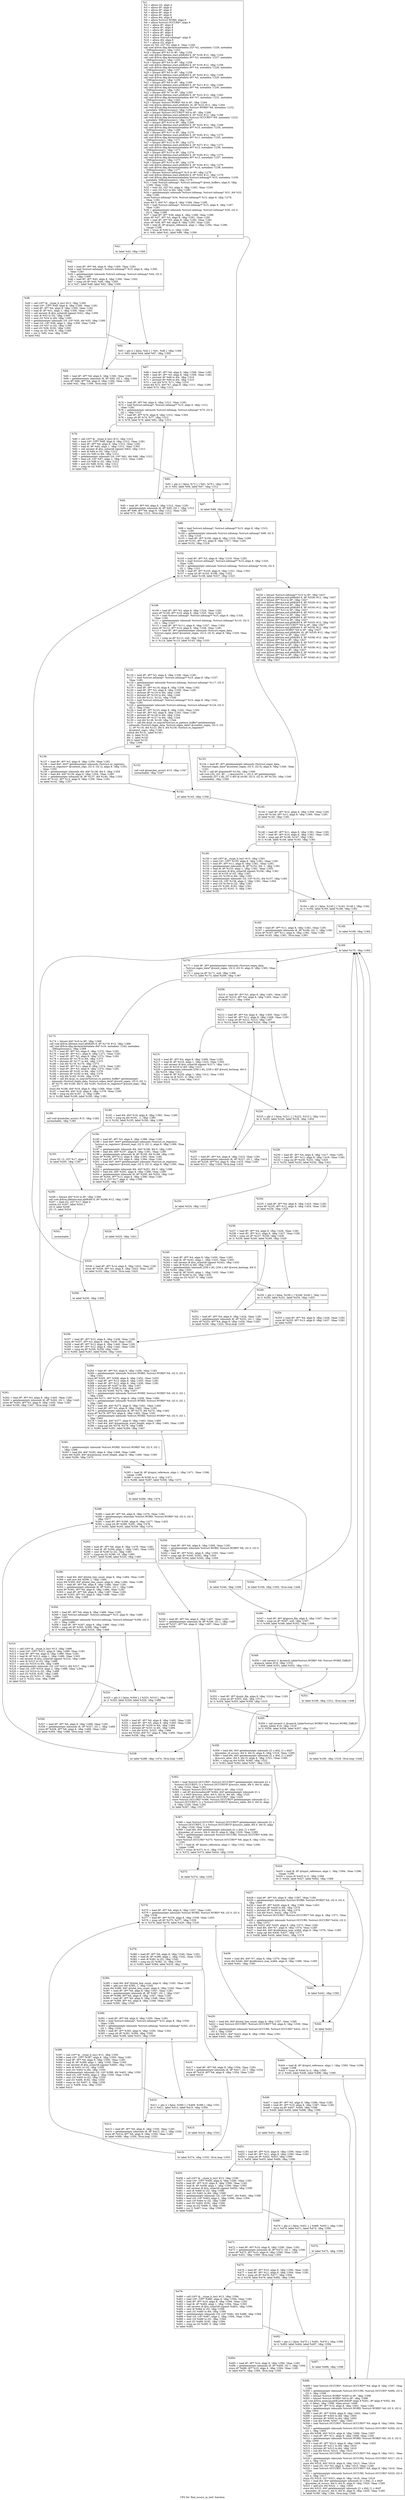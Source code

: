digraph "CFG for 'find_occurs_in_text' function" {
	label="CFG for 'find_occurs_in_text' function";

	Node0x19b4300 [shape=record,label="{%1:\l  %2 = alloca i32, align 4\l  %3 = alloca i8*, align 8\l  %4 = alloca i8*, align 8\l  %5 = alloca i8*, align 8\l  %6 = alloca i8*, align 8\l  %7 = alloca i64, align 8\l  %8 = alloca %struct.WORD, align 8\l  %9 = alloca %struct.OCCURS*, align 8\l  %10 = alloca i8*, align 8\l  %11 = alloca i8*, align 8\l  %12 = alloca i8*, align 8\l  %13 = alloca i8*, align 8\l  %14 = alloca i8*, align 8\l  %15 = alloca %struct.infomap*, align 8\l  %16 = alloca i64, align 8\l  %17 = alloca i32, align 4\l  store i32 %0, i32* %2, align 4, !tbaa !1249\l  call void @llvm.dbg.declare(metadata i32* %2, metadata !1226, metadata\l... !DIExpression()), !dbg !1253\l  %18 = bitcast i8** %3 to i8*, !dbg !1254\l  call void @llvm.lifetime.start.p0i8(i64 8, i8* %18) #12, !dbg !1254\l  call void @llvm.dbg.declare(metadata i8** %3, metadata !1227, metadata\l... !DIExpression()), !dbg !1255\l  %19 = bitcast i8** %4 to i8*, !dbg !1256\l  call void @llvm.lifetime.start.p0i8(i64 8, i8* %19) #12, !dbg !1256\l  call void @llvm.dbg.declare(metadata i8** %4, metadata !1228, metadata\l... !DIExpression()), !dbg !1257\l  %20 = bitcast i8** %5 to i8*, !dbg !1258\l  call void @llvm.lifetime.start.p0i8(i64 8, i8* %20) #12, !dbg !1258\l  call void @llvm.dbg.declare(metadata i8** %5, metadata !1229, metadata\l... !DIExpression()), !dbg !1259\l  %21 = bitcast i8** %6 to i8*, !dbg !1260\l  call void @llvm.lifetime.start.p0i8(i64 8, i8* %21) #12, !dbg !1260\l  call void @llvm.dbg.declare(metadata i8** %6, metadata !1230, metadata\l... !DIExpression()), !dbg !1261\l  %22 = bitcast i64* %7 to i8*, !dbg !1262\l  call void @llvm.lifetime.start.p0i8(i64 8, i8* %22) #12, !dbg !1262\l  call void @llvm.dbg.declare(metadata i64* %7, metadata !1231, metadata\l... !DIExpression()), !dbg !1263\l  %23 = bitcast %struct.WORD* %8 to i8*, !dbg !1264\l  call void @llvm.lifetime.start.p0i8(i64 16, i8* %23) #12, !dbg !1264\l  call void @llvm.dbg.declare(metadata %struct.WORD* %8, metadata !1232,\l... metadata !DIExpression()), !dbg !1265\l  %24 = bitcast %struct.OCCURS** %9 to i8*, !dbg !1266\l  call void @llvm.lifetime.start.p0i8(i64 8, i8* %24) #12, !dbg !1266\l  call void @llvm.dbg.declare(metadata %struct.OCCURS** %9, metadata !1233,\l... metadata !DIExpression()), !dbg !1267\l  %25 = bitcast i8** %10 to i8*, !dbg !1268\l  call void @llvm.lifetime.start.p0i8(i64 8, i8* %25) #12, !dbg !1268\l  call void @llvm.dbg.declare(metadata i8** %10, metadata !1234, metadata\l... !DIExpression()), !dbg !1269\l  %26 = bitcast i8** %11 to i8*, !dbg !1270\l  call void @llvm.lifetime.start.p0i8(i64 8, i8* %26) #12, !dbg !1270\l  call void @llvm.dbg.declare(metadata i8** %11, metadata !1235, metadata\l... !DIExpression()), !dbg !1271\l  %27 = bitcast i8** %12 to i8*, !dbg !1272\l  call void @llvm.lifetime.start.p0i8(i64 8, i8* %27) #12, !dbg !1272\l  call void @llvm.dbg.declare(metadata i8** %12, metadata !1236, metadata\l... !DIExpression()), !dbg !1273\l  %28 = bitcast i8** %13 to i8*, !dbg !1274\l  call void @llvm.lifetime.start.p0i8(i64 8, i8* %28) #12, !dbg !1274\l  call void @llvm.dbg.declare(metadata i8** %13, metadata !1237, metadata\l... !DIExpression()), !dbg !1275\l  %29 = bitcast i8** %14 to i8*, !dbg !1276\l  call void @llvm.lifetime.start.p0i8(i64 8, i8* %29) #12, !dbg !1276\l  call void @llvm.dbg.declare(metadata i8** %14, metadata !1238, metadata\l... !DIExpression()), !dbg !1277\l  %30 = bitcast %struct.infomap** %15 to i8*, !dbg !1278\l  call void @llvm.lifetime.start.p0i8(i64 8, i8* %30) #12, !dbg !1278\l  call void @llvm.dbg.declare(metadata %struct.infomap** %15, metadata !1239,\l... metadata !DIExpression()), !dbg !1279\l  %31 = load %struct.infomap*, %struct.infomap** @text_buffers, align 8, !dbg\l... !1280, !tbaa !1281\l  %32 = load i32, i32* %2, align 4, !dbg !1283, !tbaa !1249\l  %33 = sext i32 %32 to i64, !dbg !1280\l  %34 = getelementptr inbounds %struct.infomap, %struct.infomap* %31, i64 %33,\l... !dbg !1280\l  store %struct.infomap* %34, %struct.infomap** %15, align 8, !dbg !1279,\l... !tbaa !1281\l  store i64 0, i64* %7, align 8, !dbg !1284, !tbaa !1285\l  %35 = load %struct.infomap*, %struct.infomap** %15, align 8, !dbg !1287,\l... !tbaa !1281\l  %36 = getelementptr inbounds %struct.infomap, %struct.infomap* %35, i32 0,\l... i32 0, !dbg !1288\l  %37 = load i8*, i8** %36, align 8, !dbg !1288, !tbaa !1289\l  store i8* %37, i8** %5, align 8, !dbg !1291, !tbaa !1281\l  %38 = load i8*, i8** %5, align 8, !dbg !1292, !tbaa !1281\l  store i8* %38, i8** %6, align 8, !dbg !1293, !tbaa !1281\l  %39 = load i8, i8* @input_reference, align 1, !dbg !1294, !tbaa !1296,\l... !range !1298\l  %40 = trunc i8 %39 to i1, !dbg !1294\l  br i1 %40, label %41, label %98, !dbg !1299\l|{<s0>T|<s1>F}}"];
	Node0x19b4300:s0 -> Node0x19b4700;
	Node0x19b4300:s1 -> Node0x19b4a70;
	Node0x19b4700 [shape=record,label="{%41:\l\l  br label %42, !dbg !1300\l}"];
	Node0x19b4700 -> Node0x19b4750;
	Node0x19b4750 [shape=record,label="{%42:\l\l  %43 = load i8*, i8** %6, align 8, !dbg !1300, !tbaa !1281\l  %44 = load %struct.infomap*, %struct.infomap** %15, align 8, !dbg !1300,\l... !tbaa !1281\l  %45 = getelementptr inbounds %struct.infomap, %struct.infomap* %44, i32 0,\l... i32 1, !dbg !1300\l  %46 = load i8*, i8** %45, align 8, !dbg !1300, !tbaa !1302\l  %47 = icmp ult i8* %43, %46, !dbg !1300\l  br i1 %47, label %48, label %62, !dbg !1300\l|{<s0>T|<s1>F}}"];
	Node0x19b4750:s0 -> Node0x19b47a0;
	Node0x19b4750:s1 -> Node0x19b47f0;
	Node0x19b47a0 [shape=record,label="{%48:\l\l  %49 = call i16** @__ctype_b_loc() #13, !dbg !1300\l  %50 = load i16*, i16** %49, align 8, !dbg !1300, !tbaa !1281\l  %51 = load i8*, i8** %6, align 8, !dbg !1300, !tbaa !1281\l  %52 = load i8, i8* %51, align 1, !dbg !1300, !tbaa !1303\l  %53 = call zeroext i8 @to_uchar(i8 signext %52), !dbg !1300\l  %54 = zext i8 %53 to i32, !dbg !1300\l  %55 = sext i32 %54 to i64, !dbg !1300\l  %56 = getelementptr inbounds i16, i16* %50, i64 %55, !dbg !1300\l  %57 = load i16, i16* %56, align 2, !dbg !1300, !tbaa !1304\l  %58 = zext i16 %57 to i32, !dbg !1300\l  %59 = and i32 %58, 8192, !dbg !1300\l  %60 = icmp ne i32 %59, 0, !dbg !1300\l  %61 = xor i1 %60, true, !dbg !1300\l  br label %62\l}"];
	Node0x19b47a0 -> Node0x19b47f0;
	Node0x19b47f0 [shape=record,label="{%62:\l\l  %63 = phi i1 [ false, %42 ], [ %61, %48 ], !dbg !1306\l  br i1 %63, label %64, label %67, !dbg !1300\l|{<s0>T|<s1>F}}"];
	Node0x19b47f0:s0 -> Node0x19b4840;
	Node0x19b47f0:s1 -> Node0x19b4890;
	Node0x19b4840 [shape=record,label="{%64:\l\l  %65 = load i8*, i8** %6, align 8, !dbg !1300, !tbaa !1281\l  %66 = getelementptr inbounds i8, i8* %65, i32 1, !dbg !1300\l  store i8* %66, i8** %6, align 8, !dbg !1300, !tbaa !1281\l  br label %42, !dbg !1300, !llvm.loop !1307\l}"];
	Node0x19b4840 -> Node0x19b4750;
	Node0x19b4890 [shape=record,label="{%67:\l\l  %68 = load i8*, i8** %6, align 8, !dbg !1308, !tbaa !1281\l  %69 = load i8*, i8** %5, align 8, !dbg !1309, !tbaa !1281\l  %70 = ptrtoint i8* %68 to i64, !dbg !1310\l  %71 = ptrtoint i8* %69 to i64, !dbg !1310\l  %72 = sub i64 %70, %71, !dbg !1310\l  store i64 %72, i64* %7, align 8, !dbg !1311, !tbaa !1285\l  br label %73, !dbg !1312\l}"];
	Node0x19b4890 -> Node0x19b48e0;
	Node0x19b48e0 [shape=record,label="{%73:\l\l  %74 = load i8*, i8** %6, align 8, !dbg !1312, !tbaa !1281\l  %75 = load %struct.infomap*, %struct.infomap** %15, align 8, !dbg !1312,\l... !tbaa !1281\l  %76 = getelementptr inbounds %struct.infomap, %struct.infomap* %75, i32 0,\l... i32 1, !dbg !1312\l  %77 = load i8*, i8** %76, align 8, !dbg !1312, !tbaa !1302\l  %78 = icmp ult i8* %74, %77, !dbg !1312\l  br i1 %78, label %79, label %92, !dbg !1312\l|{<s0>T|<s1>F}}"];
	Node0x19b48e0:s0 -> Node0x19b4930;
	Node0x19b48e0:s1 -> Node0x19b4980;
	Node0x19b4930 [shape=record,label="{%79:\l\l  %80 = call i16** @__ctype_b_loc() #13, !dbg !1312\l  %81 = load i16*, i16** %80, align 8, !dbg !1312, !tbaa !1281\l  %82 = load i8*, i8** %6, align 8, !dbg !1312, !tbaa !1281\l  %83 = load i8, i8* %82, align 1, !dbg !1312, !tbaa !1303\l  %84 = call zeroext i8 @to_uchar(i8 signext %83), !dbg !1312\l  %85 = zext i8 %84 to i32, !dbg !1312\l  %86 = sext i32 %85 to i64, !dbg !1312\l  %87 = getelementptr inbounds i16, i16* %81, i64 %86, !dbg !1312\l  %88 = load i16, i16* %87, align 2, !dbg !1312, !tbaa !1304\l  %89 = zext i16 %88 to i32, !dbg !1312\l  %90 = and i32 %89, 8192, !dbg !1312\l  %91 = icmp ne i32 %90, 0, !dbg !1312\l  br label %92\l}"];
	Node0x19b4930 -> Node0x19b4980;
	Node0x19b4980 [shape=record,label="{%92:\l\l  %93 = phi i1 [ false, %73 ], [ %91, %79 ], !dbg !1306\l  br i1 %93, label %94, label %97, !dbg !1312\l|{<s0>T|<s1>F}}"];
	Node0x19b4980:s0 -> Node0x19b49d0;
	Node0x19b4980:s1 -> Node0x19b4a20;
	Node0x19b49d0 [shape=record,label="{%94:\l\l  %95 = load i8*, i8** %6, align 8, !dbg !1312, !tbaa !1281\l  %96 = getelementptr inbounds i8, i8* %95, i32 1, !dbg !1312\l  store i8* %96, i8** %6, align 8, !dbg !1312, !tbaa !1281\l  br label %73, !dbg !1312, !llvm.loop !1313\l}"];
	Node0x19b49d0 -> Node0x19b48e0;
	Node0x19b4a20 [shape=record,label="{%97:\l\l  br label %98, !dbg !1314\l}"];
	Node0x19b4a20 -> Node0x19b4a70;
	Node0x19b4a70 [shape=record,label="{%98:\l\l  %99 = load %struct.infomap*, %struct.infomap** %15, align 8, !dbg !1315,\l... !tbaa !1281\l  %100 = getelementptr inbounds %struct.infomap, %struct.infomap* %99, i32 0,\l... i32 0, !dbg !1316\l  %101 = load i8*, i8** %100, align 8, !dbg !1316, !tbaa !1289\l  store i8* %101, i8** %3, align 8, !dbg !1317, !tbaa !1281\l  br label %102, !dbg !1318\l}"];
	Node0x19b4a70 -> Node0x19b4ac0;
	Node0x19b4ac0 [shape=record,label="{%102:\l\l  %103 = load i8*, i8** %3, align 8, !dbg !1319, !tbaa !1281\l  %104 = load %struct.infomap*, %struct.infomap** %15, align 8, !dbg !1320,\l... !tbaa !1281\l  %105 = getelementptr inbounds %struct.infomap, %struct.infomap* %104, i32 0,\l... i32 1, !dbg !1321\l  %106 = load i8*, i8** %105, align 8, !dbg !1321, !tbaa !1302\l  %107 = icmp ult i8* %103, %106, !dbg !1322\l  br i1 %107, label %108, label %527, !dbg !1323\l|{<s0>T|<s1>F}}"];
	Node0x19b4ac0:s0 -> Node0x19b4b10;
	Node0x19b4ac0:s1 -> Node0x19b68c0;
	Node0x19b4b10 [shape=record,label="{%108:\l\l  %109 = load i8*, i8** %3, align 8, !dbg !1324, !tbaa !1281\l  store i8* %109, i8** %10, align 8, !dbg !1325, !tbaa !1281\l  %110 = load %struct.infomap*, %struct.infomap** %15, align 8, !dbg !1326,\l... !tbaa !1281\l  %111 = getelementptr inbounds %struct.infomap, %struct.infomap* %110, i32 0,\l... i32 1, !dbg !1327\l  %112 = load i8*, i8** %111, align 8, !dbg !1327, !tbaa !1302\l  store i8* %112, i8** %14, align 8, !dbg !1328, !tbaa !1281\l  %113 = load i8*, i8** getelementptr inbounds (%struct.regex_data,\l... %struct.regex_data* @context_regex, i32 0, i32 0), align 8, !dbg !1329, !tbaa\l... !1331\l  %114 = icmp ne i8* %113, null, !dbg !1334\l  br i1 %114, label %115, label %143, !dbg !1335\l|{<s0>T|<s1>F}}"];
	Node0x19b4b10:s0 -> Node0x19b4b60;
	Node0x19b4b10:s1 -> Node0x19b4cf0;
	Node0x19b4b60 [shape=record,label="{%115:\l\l  %116 = load i8*, i8** %3, align 8, !dbg !1336, !tbaa !1281\l  %117 = load %struct.infomap*, %struct.infomap** %15, align 8, !dbg !1337,\l... !tbaa !1281\l  %118 = getelementptr inbounds %struct.infomap, %struct.infomap* %117, i32 0,\l... i32 1, !dbg !1338\l  %119 = load i8*, i8** %118, align 8, !dbg !1338, !tbaa !1302\l  %120 = load i8*, i8** %3, align 8, !dbg !1339, !tbaa !1281\l  %121 = ptrtoint i8* %119 to i64, !dbg !1340\l  %122 = ptrtoint i8* %120 to i64, !dbg !1340\l  %123 = sub i64 %121, %122, !dbg !1340\l  %124 = load %struct.infomap*, %struct.infomap** %15, align 8, !dbg !1341,\l... !tbaa !1281\l  %125 = getelementptr inbounds %struct.infomap, %struct.infomap* %124, i32 0,\l... i32 1, !dbg !1342\l  %126 = load i8*, i8** %125, align 8, !dbg !1342, !tbaa !1302\l  %127 = load i8*, i8** %3, align 8, !dbg !1343, !tbaa !1281\l  %128 = ptrtoint i8* %126 to i64, !dbg !1344\l  %129 = ptrtoint i8* %127 to i64, !dbg !1344\l  %130 = sub i64 %128, %129, !dbg !1344\l  %131 = call i64 @rpl_re_search(%struct.re_pattern_buffer* getelementptr\l... inbounds (%struct.regex_data, %struct.regex_data* @context_regex, i32 0, i32\l... 1), i8* %116, i64 %123, i64 0, i64 %130, %struct.re_registers*\l... @context_regs), !dbg !1345\l  switch i64 %131, label %136 [\l    i64 -2, label %132\l    i64 -1, label %142\l    i64 0, label %133\l  ], !dbg !1346\l|{<s0>def|<s1>-2|<s2>-1|<s3>0}}"];
	Node0x19b4b60:s0 -> Node0x19b4c50;
	Node0x19b4b60:s1 -> Node0x19b4bb0;
	Node0x19b4b60:s2 -> Node0x19b4ca0;
	Node0x19b4b60:s3 -> Node0x19b4c00;
	Node0x19b4bb0 [shape=record,label="{%132:\l\l  call void @matcher_error() #15, !dbg !1347\l  unreachable, !dbg !1347\l}"];
	Node0x19b4c00 [shape=record,label="{%133:\l\l  %134 = load i8*, i8** getelementptr inbounds (%struct.regex_data,\l... %struct.regex_data* @context_regex, i32 0, i32 0), align 8, !dbg !1349, !tbaa\l... !1331\l  %135 = call i8* @quote(i8* %134), !dbg !1349\l  call void (i32, i32, i8*, ...) @error(i32 1, i32 0, i8* getelementptr\l... inbounds ([57 x i8], [57 x i8]* @.str.66, i32 0, i32 0), i8* %135), !dbg !1349\l  unreachable, !dbg !1349\l}"];
	Node0x19b4c50 [shape=record,label="{%136:\l\l  %137 = load i8*, i8** %3, align 8, !dbg !1350, !tbaa !1281\l  %138 = load i64*, i64** getelementptr inbounds (%struct.re_registers,\l... %struct.re_registers* @context_regs, i32 0, i32 2), align 8, !dbg !1351,\l... !tbaa !1352\l  %139 = getelementptr inbounds i64, i64* %138, i64 0, !dbg !1354\l  %140 = load i64, i64* %139, align 8, !dbg !1354, !tbaa !1285\l  %141 = getelementptr inbounds i8, i8* %137, i64 %140, !dbg !1355\l  store i8* %141, i8** %14, align 8, !dbg !1356, !tbaa !1281\l  br label %142, !dbg !1357\l}"];
	Node0x19b4c50 -> Node0x19b4ca0;
	Node0x19b4ca0 [shape=record,label="{%142:\l\l  br label %143, !dbg !1358\l}"];
	Node0x19b4ca0 -> Node0x19b4cf0;
	Node0x19b4cf0 [shape=record,label="{%143:\l\l  %144 = load i8*, i8** %14, align 8, !dbg !1359, !tbaa !1281\l  store i8* %144, i8** %11, align 8, !dbg !1360, !tbaa !1281\l  br label %145, !dbg !1361\l}"];
	Node0x19b4cf0 -> Node0x19b4d40;
	Node0x19b4d40 [shape=record,label="{%145:\l\l  %146 = load i8*, i8** %11, align 8, !dbg !1361, !tbaa !1281\l  %147 = load i8*, i8** %10, align 8, !dbg !1361, !tbaa !1281\l  %148 = icmp ugt i8* %146, %147, !dbg !1361\l  br i1 %148, label %149, label %163, !dbg !1361\l|{<s0>T|<s1>F}}"];
	Node0x19b4d40:s0 -> Node0x19b4d90;
	Node0x19b4d40:s1 -> Node0x19b4de0;
	Node0x19b4d90 [shape=record,label="{%149:\l\l  %150 = call i16** @__ctype_b_loc() #13, !dbg !1361\l  %151 = load i16*, i16** %150, align 8, !dbg !1361, !tbaa !1281\l  %152 = load i8*, i8** %11, align 8, !dbg !1361, !tbaa !1281\l  %153 = getelementptr inbounds i8, i8* %152, i64 -1, !dbg !1361\l  %154 = load i8, i8* %153, align 1, !dbg !1361, !tbaa !1303\l  %155 = call zeroext i8 @to_uchar(i8 signext %154), !dbg !1361\l  %156 = zext i8 %155 to i32, !dbg !1361\l  %157 = sext i32 %156 to i64, !dbg !1361\l  %158 = getelementptr inbounds i16, i16* %151, i64 %157, !dbg !1361\l  %159 = load i16, i16* %158, align 2, !dbg !1361, !tbaa !1304\l  %160 = zext i16 %159 to i32, !dbg !1361\l  %161 = and i32 %160, 8192, !dbg !1361\l  %162 = icmp ne i32 %161, 0, !dbg !1361\l  br label %163\l}"];
	Node0x19b4d90 -> Node0x19b4de0;
	Node0x19b4de0 [shape=record,label="{%163:\l\l  %164 = phi i1 [ false, %145 ], [ %162, %149 ], !dbg !1362\l  br i1 %164, label %165, label %168, !dbg !1361\l|{<s0>T|<s1>F}}"];
	Node0x19b4de0:s0 -> Node0x19b4e30;
	Node0x19b4de0:s1 -> Node0x19b4e80;
	Node0x19b4e30 [shape=record,label="{%165:\l\l  %166 = load i8*, i8** %11, align 8, !dbg !1361, !tbaa !1281\l  %167 = getelementptr inbounds i8, i8* %166, i32 -1, !dbg !1361\l  store i8* %167, i8** %11, align 8, !dbg !1361, !tbaa !1281\l  br label %145, !dbg !1361, !llvm.loop !1363\l}"];
	Node0x19b4e30 -> Node0x19b4d40;
	Node0x19b4e80 [shape=record,label="{%168:\l\l  br label %169, !dbg !1364\l}"];
	Node0x19b4e80 -> Node0x19b4ed0;
	Node0x19b4ed0 [shape=record,label="{%169:\l\l  br label %170, !dbg !1364\l}"];
	Node0x19b4ed0 -> Node0x19b4f20;
	Node0x19b4f20 [shape=record,label="{%170:\l\l  %171 = load i8*, i8** getelementptr inbounds (%struct.regex_data,\l... %struct.regex_data* @word_regex, i32 0, i32 0), align 8, !dbg !1365, !tbaa\l... !1331\l  %172 = icmp ne i8* %171, null, !dbg !1366\l  br i1 %172, label %173, label %209, !dbg !1367\l|{<s0>T|<s1>F}}"];
	Node0x19b4f20:s0 -> Node0x19b4f70;
	Node0x19b4f20:s1 -> Node0x19b51a0;
	Node0x19b4f70 [shape=record,label="{%173:\l\l  %174 = bitcast i64* %16 to i8*, !dbg !1368\l  call void @llvm.lifetime.start.p0i8(i64 8, i8* %174) #12, !dbg !1368\l  call void @llvm.dbg.declare(metadata i64* %16, metadata !1242, metadata\l... !DIExpression()), !dbg !1369\l  %175 = load i8*, i8** %3, align 8, !dbg !1370, !tbaa !1281\l  %176 = load i8*, i8** %11, align 8, !dbg !1371, !tbaa !1281\l  %177 = load i8*, i8** %3, align 8, !dbg !1372, !tbaa !1281\l  %178 = ptrtoint i8* %176 to i64, !dbg !1373\l  %179 = ptrtoint i8* %177 to i64, !dbg !1373\l  %180 = sub i64 %178, %179, !dbg !1373\l  %181 = load i8*, i8** %11, align 8, !dbg !1374, !tbaa !1281\l  %182 = load i8*, i8** %3, align 8, !dbg !1375, !tbaa !1281\l  %183 = ptrtoint i8* %181 to i64, !dbg !1376\l  %184 = ptrtoint i8* %182 to i64, !dbg !1376\l  %185 = sub i64 %183, %184, !dbg !1376\l  %186 = call i64 @rpl_re_search(%struct.re_pattern_buffer* getelementptr\l... inbounds (%struct.regex_data, %struct.regex_data* @word_regex, i32 0, i32 1),\l... i8* %175, i64 %180, i64 0, i64 %185, %struct.re_registers* @word_regs), !dbg\l... !1377\l  store i64 %186, i64* %16, align 8, !dbg !1369, !tbaa !1285\l  %187 = load i64, i64* %16, align 8, !dbg !1378, !tbaa !1285\l  %188 = icmp eq i64 %187, -2, !dbg !1380\l  br i1 %188, label %189, label %190, !dbg !1381\l|{<s0>T|<s1>F}}"];
	Node0x19b4f70:s0 -> Node0x19b4fc0;
	Node0x19b4f70:s1 -> Node0x19b5010;
	Node0x19b4fc0 [shape=record,label="{%189:\l\l  call void @matcher_error() #15, !dbg !1382\l  unreachable, !dbg !1382\l}"];
	Node0x19b5010 [shape=record,label="{%190:\l\l  %191 = load i64, i64* %16, align 8, !dbg !1383, !tbaa !1285\l  %192 = icmp eq i64 %191, -1, !dbg !1385\l  br i1 %192, label %193, label %194, !dbg !1386\l|{<s0>T|<s1>F}}"];
	Node0x19b5010:s0 -> Node0x19b5060;
	Node0x19b5010:s1 -> Node0x19b50b0;
	Node0x19b5060 [shape=record,label="{%193:\l\l  store i32 13, i32* %17, align 4\l  br label %205, !dbg !1387\l}"];
	Node0x19b5060 -> Node0x19b5100;
	Node0x19b50b0 [shape=record,label="{%194:\l\l  %195 = load i8*, i8** %3, align 8, !dbg !1388, !tbaa !1281\l  %196 = load i64*, i64** getelementptr inbounds (%struct.re_registers,\l... %struct.re_registers* @word_regs, i32 0, i32 1), align 8, !dbg !1389, !tbaa\l... !1390\l  %197 = getelementptr inbounds i64, i64* %196, i64 0, !dbg !1391\l  %198 = load i64, i64* %197, align 8, !dbg !1391, !tbaa !1285\l  %199 = getelementptr inbounds i8, i8* %195, i64 %198, !dbg !1392\l  store i8* %199, i8** %12, align 8, !dbg !1393, !tbaa !1281\l  %200 = load i8*, i8** %3, align 8, !dbg !1394, !tbaa !1281\l  %201 = load i64*, i64** getelementptr inbounds (%struct.re_registers,\l... %struct.re_registers* @word_regs, i32 0, i32 2), align 8, !dbg !1395, !tbaa\l... !1352\l  %202 = getelementptr inbounds i64, i64* %201, i64 0, !dbg !1396\l  %203 = load i64, i64* %202, align 8, !dbg !1396, !tbaa !1285\l  %204 = getelementptr inbounds i8, i8* %200, i64 %203, !dbg !1397\l  store i8* %204, i8** %13, align 8, !dbg !1398, !tbaa !1281\l  store i32 0, i32* %17, align 4, !dbg !1399\l  br label %205, !dbg !1399\l}"];
	Node0x19b50b0 -> Node0x19b5100;
	Node0x19b5100 [shape=record,label="{%205:\l\l  %206 = bitcast i64* %16 to i8*, !dbg !1399\l  call void @llvm.lifetime.end.p0i8(i64 8, i8* %206) #12, !dbg !1399\l  %207 = load i32, i32* %17, align 4\l  switch i32 %207, label %541 [\l    i32 0, label %208\l    i32 13, label %524\l  ]\l|{<s0>def|<s1>0|<s2>13}}"];
	Node0x19b5100:s0 -> Node0x19b6910;
	Node0x19b5100:s1 -> Node0x19b5150;
	Node0x19b5100:s2 -> Node0x19b6820;
	Node0x19b5150 [shape=record,label="{%208:\l\l  br label %256, !dbg !1400\l}"];
	Node0x19b5150 -> Node0x19b55b0;
	Node0x19b51a0 [shape=record,label="{%209:\l\l  %210 = load i8*, i8** %3, align 8, !dbg !1401, !tbaa !1281\l  store i8* %210, i8** %4, align 8, !dbg !1403, !tbaa !1281\l  br label %211, !dbg !1404\l}"];
	Node0x19b51a0 -> Node0x19b51f0;
	Node0x19b51f0 [shape=record,label="{%211:\l\l  %212 = load i8*, i8** %4, align 8, !dbg !1405, !tbaa !1281\l  %213 = load i8*, i8** %11, align 8, !dbg !1406, !tbaa !1281\l  %214 = icmp ult i8* %212, %213, !dbg !1407\l  br i1 %214, label %215, label %224, !dbg !1408\l|{<s0>T|<s1>F}}"];
	Node0x19b51f0:s0 -> Node0x19b5240;
	Node0x19b51f0:s1 -> Node0x19b5290;
	Node0x19b5240 [shape=record,label="{%215:\l\l  %216 = load i8*, i8** %4, align 8, !dbg !1409, !tbaa !1281\l  %217 = load i8, i8* %216, align 1, !dbg !1410, !tbaa !1303\l  %218 = call zeroext i8 @to_uchar(i8 signext %217), !dbg !1411\l  %219 = zext i8 %218 to i64, !dbg !1412\l  %220 = getelementptr inbounds [256 x i8], [256 x i8]* @word_fastmap, i64 0,\l... i64 %219, !dbg !1412\l  %221 = load i8, i8* %220, align 1, !dbg !1412, !tbaa !1303\l  %222 = icmp ne i8 %221, 0, !dbg !1413\l  %223 = xor i1 %222, true, !dbg !1413\l  br label %224\l}"];
	Node0x19b5240 -> Node0x19b5290;
	Node0x19b5290 [shape=record,label="{%224:\l\l  %225 = phi i1 [ false, %211 ], [ %223, %215 ], !dbg !1414\l  br i1 %225, label %226, label %229, !dbg !1404\l|{<s0>T|<s1>F}}"];
	Node0x19b5290:s0 -> Node0x19b52e0;
	Node0x19b5290:s1 -> Node0x19b5330;
	Node0x19b52e0 [shape=record,label="{%226:\l\l  %227 = load i8*, i8** %4, align 8, !dbg !1415, !tbaa !1281\l  %228 = getelementptr inbounds i8, i8* %227, i32 1, !dbg !1415\l  store i8* %228, i8** %4, align 8, !dbg !1415, !tbaa !1281\l  br label %211, !dbg !1404, !llvm.loop !1416\l}"];
	Node0x19b52e0 -> Node0x19b51f0;
	Node0x19b5330 [shape=record,label="{%229:\l\l  %230 = load i8*, i8** %4, align 8, !dbg !1417, !tbaa !1281\l  %231 = load i8*, i8** %11, align 8, !dbg !1419, !tbaa !1281\l  %232 = icmp eq i8* %230, %231, !dbg !1420\l  br i1 %232, label %233, label %234, !dbg !1421\l|{<s0>T|<s1>F}}"];
	Node0x19b5330:s0 -> Node0x19b5380;
	Node0x19b5330:s1 -> Node0x19b53d0;
	Node0x19b5380 [shape=record,label="{%233:\l\l  br label %524, !dbg !1422\l}"];
	Node0x19b5380 -> Node0x19b6820;
	Node0x19b53d0 [shape=record,label="{%234:\l\l  %235 = load i8*, i8** %4, align 8, !dbg !1423, !tbaa !1281\l  store i8* %235, i8** %12, align 8, !dbg !1424, !tbaa !1281\l  br label %236, !dbg !1425\l}"];
	Node0x19b53d0 -> Node0x19b5420;
	Node0x19b5420 [shape=record,label="{%236:\l\l  %237 = load i8*, i8** %4, align 8, !dbg !1426, !tbaa !1281\l  %238 = load i8*, i8** %11, align 8, !dbg !1427, !tbaa !1281\l  %239 = icmp ult i8* %237, %238, !dbg !1428\l  br i1 %239, label %240, label %249, !dbg !1429\l|{<s0>T|<s1>F}}"];
	Node0x19b5420:s0 -> Node0x19b5470;
	Node0x19b5420:s1 -> Node0x19b54c0;
	Node0x19b5470 [shape=record,label="{%240:\l\l  %241 = load i8*, i8** %4, align 8, !dbg !1430, !tbaa !1281\l  %242 = load i8, i8* %241, align 1, !dbg !1431, !tbaa !1303\l  %243 = call zeroext i8 @to_uchar(i8 signext %242), !dbg !1432\l  %244 = zext i8 %243 to i64, !dbg !1433\l  %245 = getelementptr inbounds [256 x i8], [256 x i8]* @word_fastmap, i64 0,\l... i64 %244, !dbg !1433\l  %246 = load i8, i8* %245, align 1, !dbg !1433, !tbaa !1303\l  %247 = sext i8 %246 to i32, !dbg !1433\l  %248 = icmp ne i32 %247, 0, !dbg !1429\l  br label %249\l}"];
	Node0x19b5470 -> Node0x19b54c0;
	Node0x19b54c0 [shape=record,label="{%249:\l\l  %250 = phi i1 [ false, %236 ], [ %248, %240 ], !dbg !1414\l  br i1 %250, label %251, label %254, !dbg !1425\l|{<s0>T|<s1>F}}"];
	Node0x19b54c0:s0 -> Node0x19b5510;
	Node0x19b54c0:s1 -> Node0x19b5560;
	Node0x19b5510 [shape=record,label="{%251:\l\l  %252 = load i8*, i8** %4, align 8, !dbg !1434, !tbaa !1281\l  %253 = getelementptr inbounds i8, i8* %252, i32 1, !dbg !1434\l  store i8* %253, i8** %4, align 8, !dbg !1434, !tbaa !1281\l  br label %236, !dbg !1425, !llvm.loop !1435\l}"];
	Node0x19b5510 -> Node0x19b5420;
	Node0x19b5560 [shape=record,label="{%254:\l\l  %255 = load i8*, i8** %4, align 8, !dbg !1436, !tbaa !1281\l  store i8* %255, i8** %13, align 8, !dbg !1437, !tbaa !1281\l  br label %256\l}"];
	Node0x19b5560 -> Node0x19b55b0;
	Node0x19b55b0 [shape=record,label="{%256:\l\l  %257 = load i8*, i8** %12, align 8, !dbg !1438, !tbaa !1281\l  store i8* %257, i8** %3, align 8, !dbg !1439, !tbaa !1281\l  %258 = load i8*, i8** %13, align 8, !dbg !1440, !tbaa !1281\l  %259 = load i8*, i8** %12, align 8, !dbg !1442, !tbaa !1281\l  %260 = icmp eq i8* %258, %259, !dbg !1443\l  br i1 %260, label %261, label %264, !dbg !1444\l|{<s0>T|<s1>F}}"];
	Node0x19b55b0:s0 -> Node0x19b5600;
	Node0x19b55b0:s1 -> Node0x19b5650;
	Node0x19b5600 [shape=record,label="{%261:\l\l  %262 = load i8*, i8** %3, align 8, !dbg !1445, !tbaa !1281\l  %263 = getelementptr inbounds i8, i8* %262, i32 1, !dbg !1445\l  store i8* %263, i8** %3, align 8, !dbg !1445, !tbaa !1281\l  br label %169, !dbg !1447, !llvm.loop !1448\l}"];
	Node0x19b5600 -> Node0x19b4ed0;
	Node0x19b5650 [shape=record,label="{%264:\l\l  %265 = load i8*, i8** %3, align 8, !dbg !1450, !tbaa !1281\l  %266 = getelementptr inbounds %struct.WORD, %struct.WORD* %8, i32 0, i32 0,\l... !dbg !1451\l  store i8* %265, i8** %266, align 8, !dbg !1452, !tbaa !1453\l  %267 = load i8*, i8** %13, align 8, !dbg !1455, !tbaa !1281\l  %268 = load i8*, i8** %12, align 8, !dbg !1456, !tbaa !1281\l  %269 = ptrtoint i8* %267 to i64, !dbg !1457\l  %270 = ptrtoint i8* %268 to i64, !dbg !1457\l  %271 = sub i64 %269, %270, !dbg !1457\l  %272 = getelementptr inbounds %struct.WORD, %struct.WORD* %8, i32 0, i32 1,\l... !dbg !1458\l  store i64 %271, i64* %272, align 8, !dbg !1459, !tbaa !1460\l  %273 = getelementptr inbounds %struct.WORD, %struct.WORD* %8, i32 0, i32 1,\l... !dbg !1461\l  %274 = load i64, i64* %273, align 8, !dbg !1461, !tbaa !1460\l  %275 = load i8*, i8** %3, align 8, !dbg !1462, !tbaa !1281\l  %276 = getelementptr inbounds i8, i8* %275, i64 %274, !dbg !1462\l  store i8* %276, i8** %3, align 8, !dbg !1462, !tbaa !1281\l  %277 = getelementptr inbounds %struct.WORD, %struct.WORD* %8, i32 0, i32 1,\l... !dbg !1463\l  %278 = load i64, i64* %277, align 8, !dbg !1463, !tbaa !1460\l  %279 = load i64, i64* @maximum_word_length, align 8, !dbg !1465, !tbaa !1285\l  %280 = icmp sgt i64 %278, %279, !dbg !1466\l  br i1 %280, label %281, label %284, !dbg !1467\l|{<s0>T|<s1>F}}"];
	Node0x19b5650:s0 -> Node0x19b56a0;
	Node0x19b5650:s1 -> Node0x19b56f0;
	Node0x19b56a0 [shape=record,label="{%281:\l\l  %282 = getelementptr inbounds %struct.WORD, %struct.WORD* %8, i32 0, i32 1,\l... !dbg !1468\l  %283 = load i64, i64* %282, align 8, !dbg !1468, !tbaa !1460\l  store i64 %283, i64* @maximum_word_length, align 8, !dbg !1469, !tbaa !1285\l  br label %284, !dbg !1470\l}"];
	Node0x19b56a0 -> Node0x19b56f0;
	Node0x19b56f0 [shape=record,label="{%284:\l\l  %285 = load i8, i8* @input_reference, align 1, !dbg !1471, !tbaa !1296,\l... !range !1298\l  %286 = trunc i8 %285 to i1, !dbg !1471\l  br i1 %286, label %287, label %346, !dbg !1473\l|{<s0>T|<s1>F}}"];
	Node0x19b56f0:s0 -> Node0x19b5740;
	Node0x19b56f0:s1 -> Node0x19b5ba0;
	Node0x19b5740 [shape=record,label="{%287:\l\l  br label %288, !dbg !1474\l}"];
	Node0x19b5740 -> Node0x19b5790;
	Node0x19b5790 [shape=record,label="{%288:\l\l  %289 = load i8*, i8** %6, align 8, !dbg !1476, !tbaa !1281\l  %290 = getelementptr inbounds %struct.WORD, %struct.WORD* %8, i32 0, i32 0,\l... !dbg !1477\l  %291 = load i8*, i8** %290, align 8, !dbg !1477, !tbaa !1453\l  %292 = icmp ult i8* %289, %291, !dbg !1478\l  br i1 %292, label %293, label %339, !dbg !1474\l|{<s0>T|<s1>F}}"];
	Node0x19b5790:s0 -> Node0x19b57e0;
	Node0x19b5790:s1 -> Node0x19b5ab0;
	Node0x19b57e0 [shape=record,label="{%293:\l\l  %294 = load i8*, i8** %6, align 8, !dbg !1479, !tbaa !1281\l  %295 = load i8, i8* %294, align 1, !dbg !1481, !tbaa !1303\l  %296 = sext i8 %295 to i32, !dbg !1481\l  %297 = icmp eq i32 %296, 10, !dbg !1482\l  br i1 %297, label %298, label %335, !dbg !1483\l|{<s0>T|<s1>F}}"];
	Node0x19b57e0:s0 -> Node0x19b5830;
	Node0x19b57e0:s1 -> Node0x19b5a10;
	Node0x19b5830 [shape=record,label="{%298:\l\l  %299 = load i64, i64* @total_line_count, align 8, !dbg !1484, !tbaa !1285\l  %300 = add nsw i64 %299, 1, !dbg !1484\l  store i64 %300, i64* @total_line_count, align 8, !dbg !1484, !tbaa !1285\l  %301 = load i8*, i8** %6, align 8, !dbg !1486, !tbaa !1281\l  %302 = getelementptr inbounds i8, i8* %301, i32 1, !dbg !1486\l  store i8* %302, i8** %6, align 8, !dbg !1486, !tbaa !1281\l  %303 = load i8*, i8** %6, align 8, !dbg !1487, !tbaa !1281\l  store i8* %303, i8** %5, align 8, !dbg !1488, !tbaa !1281\l  br label %304, !dbg !1489\l}"];
	Node0x19b5830 -> Node0x19b5880;
	Node0x19b5880 [shape=record,label="{%304:\l\l  %305 = load i8*, i8** %6, align 8, !dbg !1489, !tbaa !1281\l  %306 = load %struct.infomap*, %struct.infomap** %15, align 8, !dbg !1489,\l... !tbaa !1281\l  %307 = getelementptr inbounds %struct.infomap, %struct.infomap* %306, i32 0,\l... i32 1, !dbg !1489\l  %308 = load i8*, i8** %307, align 8, !dbg !1489, !tbaa !1302\l  %309 = icmp ult i8* %305, %308, !dbg !1489\l  br i1 %309, label %310, label %324, !dbg !1489\l|{<s0>T|<s1>F}}"];
	Node0x19b5880:s0 -> Node0x19b58d0;
	Node0x19b5880:s1 -> Node0x19b5920;
	Node0x19b58d0 [shape=record,label="{%310:\l\l  %311 = call i16** @__ctype_b_loc() #13, !dbg !1489\l  %312 = load i16*, i16** %311, align 8, !dbg !1489, !tbaa !1281\l  %313 = load i8*, i8** %6, align 8, !dbg !1489, !tbaa !1281\l  %314 = load i8, i8* %313, align 1, !dbg !1489, !tbaa !1303\l  %315 = call zeroext i8 @to_uchar(i8 signext %314), !dbg !1489\l  %316 = zext i8 %315 to i32, !dbg !1489\l  %317 = sext i32 %316 to i64, !dbg !1489\l  %318 = getelementptr inbounds i16, i16* %312, i64 %317, !dbg !1489\l  %319 = load i16, i16* %318, align 2, !dbg !1489, !tbaa !1304\l  %320 = zext i16 %319 to i32, !dbg !1489\l  %321 = and i32 %320, 8192, !dbg !1489\l  %322 = icmp ne i32 %321, 0, !dbg !1489\l  %323 = xor i1 %322, true, !dbg !1489\l  br label %324\l}"];
	Node0x19b58d0 -> Node0x19b5920;
	Node0x19b5920 [shape=record,label="{%324:\l\l  %325 = phi i1 [ false, %304 ], [ %323, %310 ], !dbg !1490\l  br i1 %325, label %326, label %329, !dbg !1489\l|{<s0>T|<s1>F}}"];
	Node0x19b5920:s0 -> Node0x19b5970;
	Node0x19b5920:s1 -> Node0x19b59c0;
	Node0x19b5970 [shape=record,label="{%326:\l\l  %327 = load i8*, i8** %6, align 8, !dbg !1489, !tbaa !1281\l  %328 = getelementptr inbounds i8, i8* %327, i32 1, !dbg !1489\l  store i8* %328, i8** %6, align 8, !dbg !1489, !tbaa !1281\l  br label %304, !dbg !1489, !llvm.loop !1491\l}"];
	Node0x19b5970 -> Node0x19b5880;
	Node0x19b59c0 [shape=record,label="{%329:\l\l  %330 = load i8*, i8** %6, align 8, !dbg !1492, !tbaa !1281\l  %331 = load i8*, i8** %5, align 8, !dbg !1493, !tbaa !1281\l  %332 = ptrtoint i8* %330 to i64, !dbg !1494\l  %333 = ptrtoint i8* %331 to i64, !dbg !1494\l  %334 = sub i64 %332, %333, !dbg !1494\l  store i64 %334, i64* %7, align 8, !dbg !1495, !tbaa !1285\l  br label %338, !dbg !1496\l}"];
	Node0x19b59c0 -> Node0x19b5a60;
	Node0x19b5a10 [shape=record,label="{%335:\l\l  %336 = load i8*, i8** %6, align 8, !dbg !1497, !tbaa !1281\l  %337 = getelementptr inbounds i8, i8* %336, i32 1, !dbg !1497\l  store i8* %337, i8** %6, align 8, !dbg !1497, !tbaa !1281\l  br label %338\l}"];
	Node0x19b5a10 -> Node0x19b5a60;
	Node0x19b5a60 [shape=record,label="{%338:\l\l  br label %288, !dbg !1474, !llvm.loop !1498\l}"];
	Node0x19b5a60 -> Node0x19b5790;
	Node0x19b5ab0 [shape=record,label="{%339:\l\l  %340 = load i8*, i8** %6, align 8, !dbg !1500, !tbaa !1281\l  %341 = getelementptr inbounds %struct.WORD, %struct.WORD* %8, i32 0, i32 0,\l... !dbg !1502\l  %342 = load i8*, i8** %341, align 8, !dbg !1502, !tbaa !1453\l  %343 = icmp ugt i8* %340, %342, !dbg !1503\l  br i1 %343, label %344, label %345, !dbg !1504\l|{<s0>T|<s1>F}}"];
	Node0x19b5ab0:s0 -> Node0x19b5b00;
	Node0x19b5ab0:s1 -> Node0x19b5b50;
	Node0x19b5b00 [shape=record,label="{%344:\l\l  br label %169, !dbg !1505, !llvm.loop !1448\l}"];
	Node0x19b5b00 -> Node0x19b4ed0;
	Node0x19b5b50 [shape=record,label="{%345:\l\l  br label %346, !dbg !1506\l}"];
	Node0x19b5b50 -> Node0x19b5ba0;
	Node0x19b5ba0 [shape=record,label="{%346:\l\l  %347 = load i8*, i8** @ignore_file, align 8, !dbg !1507, !tbaa !1281\l  %348 = icmp ne i8* %347, null, !dbg !1507\l  br i1 %348, label %349, label %352, !dbg !1509\l|{<s0>T|<s1>F}}"];
	Node0x19b5ba0:s0 -> Node0x19b5bf0;
	Node0x19b5ba0:s1 -> Node0x19b5c90;
	Node0x19b5bf0 [shape=record,label="{%349:\l\l  %350 = call zeroext i1 @search_table(%struct.WORD* %8, %struct.WORD_TABLE*\l... @ignore_table) #16, !dbg !1510\l  br i1 %350, label %351, label %352, !dbg !1511\l|{<s0>T|<s1>F}}"];
	Node0x19b5bf0:s0 -> Node0x19b5c40;
	Node0x19b5bf0:s1 -> Node0x19b5c90;
	Node0x19b5c40 [shape=record,label="{%351:\l\l  br label %169, !dbg !1512, !llvm.loop !1448\l}"];
	Node0x19b5c40 -> Node0x19b4ed0;
	Node0x19b5c90 [shape=record,label="{%352:\l\l  %353 = load i8*, i8** @only_file, align 8, !dbg !1513, !tbaa !1281\l  %354 = icmp ne i8* %353, null, !dbg !1513\l  br i1 %354, label %355, label %358, !dbg !1515\l|{<s0>T|<s1>F}}"];
	Node0x19b5c90:s0 -> Node0x19b5ce0;
	Node0x19b5c90:s1 -> Node0x19b5d80;
	Node0x19b5ce0 [shape=record,label="{%355:\l\l  %356 = call zeroext i1 @search_table(%struct.WORD* %8, %struct.WORD_TABLE*\l... @only_table) #16, !dbg !1516\l  br i1 %356, label %358, label %357, !dbg !1517\l|{<s0>T|<s1>F}}"];
	Node0x19b5ce0:s0 -> Node0x19b5d80;
	Node0x19b5ce0:s1 -> Node0x19b5d30;
	Node0x19b5d30 [shape=record,label="{%357:\l\l  br label %169, !dbg !1518, !llvm.loop !1448\l}"];
	Node0x19b5d30 -> Node0x19b4ed0;
	Node0x19b5d80 [shape=record,label="{%358:\l\l  %359 = load i64, i64* getelementptr inbounds ([1 x i64], [1 x i64]*\l... @number_of_occurs, i64 0, i64 0), align 8, !dbg !1519, !tbaa !1285\l  %360 = load i64, i64* getelementptr inbounds ([1 x i64], [1 x i64]*\l... @occurs_alloc, i64 0, i64 0), align 8, !dbg !1521, !tbaa !1285\l  %361 = icmp eq i64 %359, %360, !dbg !1522\l  br i1 %361, label %362, label %367, !dbg !1523\l|{<s0>T|<s1>F}}"];
	Node0x19b5d80:s0 -> Node0x19b5dd0;
	Node0x19b5d80:s1 -> Node0x19b5e20;
	Node0x19b5dd0 [shape=record,label="{%362:\l\l  %363 = load %struct.OCCURS*, %struct.OCCURS** getelementptr inbounds ([1 x\l... %struct.OCCURS*], [1 x %struct.OCCURS*]* @occurs_table, i64 0, i64 0), align\l... 8, !dbg !1524, !tbaa !1281\l  %364 = bitcast %struct.OCCURS* %363 to i8*, !dbg !1524\l  %365 = call i8* @x2nrealloc(i8* %364, i64* getelementptr inbounds ([1 x\l... i64], [1 x i64]* @occurs_alloc, i64 0, i64 0), i64 48), !dbg !1525\l  %366 = bitcast i8* %365 to %struct.OCCURS*, !dbg !1525\l  store %struct.OCCURS* %366, %struct.OCCURS** getelementptr inbounds ([1 x\l... %struct.OCCURS*], [1 x %struct.OCCURS*]* @occurs_table, i64 0, i64 0), align\l... 8, !dbg !1526, !tbaa !1281\l  br label %367, !dbg !1527\l}"];
	Node0x19b5dd0 -> Node0x19b5e20;
	Node0x19b5e20 [shape=record,label="{%367:\l\l  %368 = load %struct.OCCURS*, %struct.OCCURS** getelementptr inbounds ([1 x\l... %struct.OCCURS*], [1 x %struct.OCCURS*]* @occurs_table, i64 0, i64 0), align\l... 8, !dbg !1528, !tbaa !1281\l  %369 = load i64, i64* getelementptr inbounds ([1 x i64], [1 x i64]*\l... @number_of_occurs, i64 0, i64 0), align 8, !dbg !1529, !tbaa !1285\l  %370 = getelementptr inbounds %struct.OCCURS, %struct.OCCURS* %368, i64\l... %369, !dbg !1530\l  store %struct.OCCURS* %370, %struct.OCCURS** %9, align 8, !dbg !1531, !tbaa\l... !1281\l  %371 = load i8, i8* @auto_reference, align 1, !dbg !1532, !tbaa !1296,\l... !range !1298\l  %372 = trunc i8 %371 to i1, !dbg !1532\l  br i1 %372, label %373, label %424, !dbg !1534\l|{<s0>T|<s1>F}}"];
	Node0x19b5e20:s0 -> Node0x19b5e70;
	Node0x19b5e20:s1 -> Node0x19b6230;
	Node0x19b5e70 [shape=record,label="{%373:\l\l  br label %374, !dbg !1535\l}"];
	Node0x19b5e70 -> Node0x19b5ec0;
	Node0x19b5ec0 [shape=record,label="{%374:\l\l  %375 = load i8*, i8** %6, align 8, !dbg !1537, !tbaa !1281\l  %376 = getelementptr inbounds %struct.WORD, %struct.WORD* %8, i32 0, i32 0,\l... !dbg !1538\l  %377 = load i8*, i8** %376, align 8, !dbg !1538, !tbaa !1453\l  %378 = icmp ult i8* %375, %377, !dbg !1539\l  br i1 %378, label %379, label %420, !dbg !1535\l|{<s0>T|<s1>F}}"];
	Node0x19b5ec0:s0 -> Node0x19b5f10;
	Node0x19b5ec0:s1 -> Node0x19b61e0;
	Node0x19b5f10 [shape=record,label="{%379:\l\l  %380 = load i8*, i8** %6, align 8, !dbg !1540, !tbaa !1281\l  %381 = load i8, i8* %380, align 1, !dbg !1542, !tbaa !1303\l  %382 = sext i8 %381 to i32, !dbg !1542\l  %383 = icmp eq i32 %382, 10, !dbg !1543\l  br i1 %383, label %384, label %416, !dbg !1544\l|{<s0>T|<s1>F}}"];
	Node0x19b5f10:s0 -> Node0x19b5f60;
	Node0x19b5f10:s1 -> Node0x19b6140;
	Node0x19b5f60 [shape=record,label="{%384:\l\l  %385 = load i64, i64* @total_line_count, align 8, !dbg !1545, !tbaa !1285\l  %386 = add nsw i64 %385, 1, !dbg !1545\l  store i64 %386, i64* @total_line_count, align 8, !dbg !1545, !tbaa !1285\l  %387 = load i8*, i8** %6, align 8, !dbg !1547, !tbaa !1281\l  %388 = getelementptr inbounds i8, i8* %387, i32 1, !dbg !1547\l  store i8* %388, i8** %6, align 8, !dbg !1547, !tbaa !1281\l  %389 = load i8*, i8** %6, align 8, !dbg !1548, !tbaa !1281\l  store i8* %389, i8** %5, align 8, !dbg !1549, !tbaa !1281\l  br label %390, !dbg !1550\l}"];
	Node0x19b5f60 -> Node0x19b5fb0;
	Node0x19b5fb0 [shape=record,label="{%390:\l\l  %391 = load i8*, i8** %6, align 8, !dbg !1550, !tbaa !1281\l  %392 = load %struct.infomap*, %struct.infomap** %15, align 8, !dbg !1550,\l... !tbaa !1281\l  %393 = getelementptr inbounds %struct.infomap, %struct.infomap* %392, i32 0,\l... i32 1, !dbg !1550\l  %394 = load i8*, i8** %393, align 8, !dbg !1550, !tbaa !1302\l  %395 = icmp ult i8* %391, %394, !dbg !1550\l  br i1 %395, label %396, label %410, !dbg !1550\l|{<s0>T|<s1>F}}"];
	Node0x19b5fb0:s0 -> Node0x19b6000;
	Node0x19b5fb0:s1 -> Node0x19b6050;
	Node0x19b6000 [shape=record,label="{%396:\l\l  %397 = call i16** @__ctype_b_loc() #13, !dbg !1550\l  %398 = load i16*, i16** %397, align 8, !dbg !1550, !tbaa !1281\l  %399 = load i8*, i8** %6, align 8, !dbg !1550, !tbaa !1281\l  %400 = load i8, i8* %399, align 1, !dbg !1550, !tbaa !1303\l  %401 = call zeroext i8 @to_uchar(i8 signext %400), !dbg !1550\l  %402 = zext i8 %401 to i32, !dbg !1550\l  %403 = sext i32 %402 to i64, !dbg !1550\l  %404 = getelementptr inbounds i16, i16* %398, i64 %403, !dbg !1550\l  %405 = load i16, i16* %404, align 2, !dbg !1550, !tbaa !1304\l  %406 = zext i16 %405 to i32, !dbg !1550\l  %407 = and i32 %406, 8192, !dbg !1550\l  %408 = icmp ne i32 %407, 0, !dbg !1550\l  %409 = xor i1 %408, true, !dbg !1550\l  br label %410\l}"];
	Node0x19b6000 -> Node0x19b6050;
	Node0x19b6050 [shape=record,label="{%410:\l\l  %411 = phi i1 [ false, %390 ], [ %409, %396 ], !dbg !1551\l  br i1 %411, label %412, label %415, !dbg !1550\l|{<s0>T|<s1>F}}"];
	Node0x19b6050:s0 -> Node0x19b60a0;
	Node0x19b6050:s1 -> Node0x19b60f0;
	Node0x19b60a0 [shape=record,label="{%412:\l\l  %413 = load i8*, i8** %6, align 8, !dbg !1550, !tbaa !1281\l  %414 = getelementptr inbounds i8, i8* %413, i32 1, !dbg !1550\l  store i8* %414, i8** %6, align 8, !dbg !1550, !tbaa !1281\l  br label %390, !dbg !1550, !llvm.loop !1552\l}"];
	Node0x19b60a0 -> Node0x19b5fb0;
	Node0x19b60f0 [shape=record,label="{%415:\l\l  br label %419, !dbg !1553\l}"];
	Node0x19b60f0 -> Node0x19b6190;
	Node0x19b6140 [shape=record,label="{%416:\l\l  %417 = load i8*, i8** %6, align 8, !dbg !1554, !tbaa !1281\l  %418 = getelementptr inbounds i8, i8* %417, i32 1, !dbg !1554\l  store i8* %418, i8** %6, align 8, !dbg !1554, !tbaa !1281\l  br label %419\l}"];
	Node0x19b6140 -> Node0x19b6190;
	Node0x19b6190 [shape=record,label="{%419:\l\l  br label %374, !dbg !1535, !llvm.loop !1555\l}"];
	Node0x19b6190 -> Node0x19b5ec0;
	Node0x19b61e0 [shape=record,label="{%420:\l\l  %421 = load i64, i64* @total_line_count, align 8, !dbg !1557, !tbaa !1285\l  %422 = load %struct.OCCURS*, %struct.OCCURS** %9, align 8, !dbg !1558, !tbaa\l... !1281\l  %423 = getelementptr inbounds %struct.OCCURS, %struct.OCCURS* %422, i32 0,\l... i32 3, !dbg !1559\l  store i64 %421, i64* %423, align 8, !dbg !1560, !tbaa !1561\l  br label %443, !dbg !1563\l}"];
	Node0x19b61e0 -> Node0x19b63c0;
	Node0x19b6230 [shape=record,label="{%424:\l\l  %425 = load i8, i8* @input_reference, align 1, !dbg !1564, !tbaa !1296,\l... !range !1298\l  %426 = trunc i8 %425 to i1, !dbg !1564\l  br i1 %426, label %427, label %442, !dbg !1566\l|{<s0>T|<s1>F}}"];
	Node0x19b6230:s0 -> Node0x19b6280;
	Node0x19b6230:s1 -> Node0x19b6370;
	Node0x19b6280 [shape=record,label="{%427:\l\l  %428 = load i8*, i8** %5, align 8, !dbg !1567, !tbaa !1281\l  %429 = getelementptr inbounds %struct.WORD, %struct.WORD* %8, i32 0, i32 0,\l... !dbg !1569\l  %430 = load i8*, i8** %429, align 8, !dbg !1569, !tbaa !1453\l  %431 = ptrtoint i8* %428 to i64, !dbg !1570\l  %432 = ptrtoint i8* %430 to i64, !dbg !1570\l  %433 = sub i64 %431, %432, !dbg !1570\l  %434 = load %struct.OCCURS*, %struct.OCCURS** %9, align 8, !dbg !1571, !tbaa\l... !1281\l  %435 = getelementptr inbounds %struct.OCCURS, %struct.OCCURS* %434, i32 0,\l... i32 3, !dbg !1572\l  store i64 %433, i64* %435, align 8, !dbg !1573, !tbaa !1561\l  %436 = load i64, i64* %7, align 8, !dbg !1574, !tbaa !1285\l  %437 = load i64, i64* @reference_max_width, align 8, !dbg !1576, !tbaa !1285\l  %438 = icmp sgt i64 %436, %437, !dbg !1577\l  br i1 %438, label %439, label %441, !dbg !1578\l|{<s0>T|<s1>F}}"];
	Node0x19b6280:s0 -> Node0x19b62d0;
	Node0x19b6280:s1 -> Node0x19b6320;
	Node0x19b62d0 [shape=record,label="{%439:\l\l  %440 = load i64, i64* %7, align 8, !dbg !1579, !tbaa !1285\l  store i64 %440, i64* @reference_max_width, align 8, !dbg !1580, !tbaa !1285\l  br label %441, !dbg !1581\l}"];
	Node0x19b62d0 -> Node0x19b6320;
	Node0x19b6320 [shape=record,label="{%441:\l\l  br label %442, !dbg !1582\l}"];
	Node0x19b6320 -> Node0x19b6370;
	Node0x19b6370 [shape=record,label="{%442:\l\l  br label %443\l}"];
	Node0x19b6370 -> Node0x19b63c0;
	Node0x19b63c0 [shape=record,label="{%443:\l\l  %444 = load i8, i8* @input_reference, align 1, !dbg !1583, !tbaa !1296,\l... !range !1298\l  %445 = trunc i8 %444 to i1, !dbg !1583\l  br i1 %445, label %446, label %498, !dbg !1585\l|{<s0>T|<s1>F}}"];
	Node0x19b63c0:s0 -> Node0x19b6410;
	Node0x19b63c0:s1 -> Node0x19b67d0;
	Node0x19b6410 [shape=record,label="{%446:\l\l  %447 = load i8*, i8** %5, align 8, !dbg !1586, !tbaa !1281\l  %448 = load i8*, i8** %10, align 8, !dbg !1587, !tbaa !1281\l  %449 = icmp eq i8* %447, %448, !dbg !1588\l  br i1 %449, label %450, label %498, !dbg !1589\l|{<s0>T|<s1>F}}"];
	Node0x19b6410:s0 -> Node0x19b6460;
	Node0x19b6410:s1 -> Node0x19b67d0;
	Node0x19b6460 [shape=record,label="{%450:\l\l  br label %451, !dbg !1590\l}"];
	Node0x19b6460 -> Node0x19b64b0;
	Node0x19b64b0 [shape=record,label="{%451:\l\l  %452 = load i8*, i8** %10, align 8, !dbg !1590, !tbaa !1281\l  %453 = load i8*, i8** %11, align 8, !dbg !1590, !tbaa !1281\l  %454 = icmp ult i8* %452, %453, !dbg !1590\l  br i1 %454, label %455, label %469, !dbg !1590\l|{<s0>T|<s1>F}}"];
	Node0x19b64b0:s0 -> Node0x19b6500;
	Node0x19b64b0:s1 -> Node0x19b6550;
	Node0x19b6500 [shape=record,label="{%455:\l\l  %456 = call i16** @__ctype_b_loc() #13, !dbg !1590\l  %457 = load i16*, i16** %456, align 8, !dbg !1590, !tbaa !1281\l  %458 = load i8*, i8** %10, align 8, !dbg !1590, !tbaa !1281\l  %459 = load i8, i8* %458, align 1, !dbg !1590, !tbaa !1303\l  %460 = call zeroext i8 @to_uchar(i8 signext %459), !dbg !1590\l  %461 = zext i8 %460 to i32, !dbg !1590\l  %462 = sext i32 %461 to i64, !dbg !1590\l  %463 = getelementptr inbounds i16, i16* %457, i64 %462, !dbg !1590\l  %464 = load i16, i16* %463, align 2, !dbg !1590, !tbaa !1304\l  %465 = zext i16 %464 to i32, !dbg !1590\l  %466 = and i32 %465, 8192, !dbg !1590\l  %467 = icmp ne i32 %466, 0, !dbg !1590\l  %468 = xor i1 %467, true, !dbg !1590\l  br label %469\l}"];
	Node0x19b6500 -> Node0x19b6550;
	Node0x19b6550 [shape=record,label="{%469:\l\l  %470 = phi i1 [ false, %451 ], [ %468, %455 ], !dbg !1592\l  br i1 %470, label %471, label %474, !dbg !1590\l|{<s0>T|<s1>F}}"];
	Node0x19b6550:s0 -> Node0x19b65a0;
	Node0x19b6550:s1 -> Node0x19b65f0;
	Node0x19b65a0 [shape=record,label="{%471:\l\l  %472 = load i8*, i8** %10, align 8, !dbg !1590, !tbaa !1281\l  %473 = getelementptr inbounds i8, i8* %472, i32 1, !dbg !1590\l  store i8* %473, i8** %10, align 8, !dbg !1590, !tbaa !1281\l  br label %451, !dbg !1590, !llvm.loop !1593\l}"];
	Node0x19b65a0 -> Node0x19b64b0;
	Node0x19b65f0 [shape=record,label="{%474:\l\l  br label %475, !dbg !1594\l}"];
	Node0x19b65f0 -> Node0x19b6640;
	Node0x19b6640 [shape=record,label="{%475:\l\l  %476 = load i8*, i8** %10, align 8, !dbg !1594, !tbaa !1281\l  %477 = load i8*, i8** %11, align 8, !dbg !1594, !tbaa !1281\l  %478 = icmp ult i8* %476, %477, !dbg !1594\l  br i1 %478, label %479, label %492, !dbg !1594\l|{<s0>T|<s1>F}}"];
	Node0x19b6640:s0 -> Node0x19b6690;
	Node0x19b6640:s1 -> Node0x19b66e0;
	Node0x19b6690 [shape=record,label="{%479:\l\l  %480 = call i16** @__ctype_b_loc() #13, !dbg !1594\l  %481 = load i16*, i16** %480, align 8, !dbg !1594, !tbaa !1281\l  %482 = load i8*, i8** %10, align 8, !dbg !1594, !tbaa !1281\l  %483 = load i8, i8* %482, align 1, !dbg !1594, !tbaa !1303\l  %484 = call zeroext i8 @to_uchar(i8 signext %483), !dbg !1594\l  %485 = zext i8 %484 to i32, !dbg !1594\l  %486 = sext i32 %485 to i64, !dbg !1594\l  %487 = getelementptr inbounds i16, i16* %481, i64 %486, !dbg !1594\l  %488 = load i16, i16* %487, align 2, !dbg !1594, !tbaa !1304\l  %489 = zext i16 %488 to i32, !dbg !1594\l  %490 = and i32 %489, 8192, !dbg !1594\l  %491 = icmp ne i32 %490, 0, !dbg !1594\l  br label %492\l}"];
	Node0x19b6690 -> Node0x19b66e0;
	Node0x19b66e0 [shape=record,label="{%492:\l\l  %493 = phi i1 [ false, %475 ], [ %491, %479 ], !dbg !1592\l  br i1 %493, label %494, label %497, !dbg !1594\l|{<s0>T|<s1>F}}"];
	Node0x19b66e0:s0 -> Node0x19b6730;
	Node0x19b66e0:s1 -> Node0x19b6780;
	Node0x19b6730 [shape=record,label="{%494:\l\l  %495 = load i8*, i8** %10, align 8, !dbg !1594, !tbaa !1281\l  %496 = getelementptr inbounds i8, i8* %495, i32 1, !dbg !1594\l  store i8* %496, i8** %10, align 8, !dbg !1594, !tbaa !1281\l  br label %475, !dbg !1594, !llvm.loop !1595\l}"];
	Node0x19b6730 -> Node0x19b6640;
	Node0x19b6780 [shape=record,label="{%497:\l\l  br label %498, !dbg !1596\l}"];
	Node0x19b6780 -> Node0x19b67d0;
	Node0x19b67d0 [shape=record,label="{%498:\l\l  %499 = load %struct.OCCURS*, %struct.OCCURS** %9, align 8, !dbg !1597, !tbaa\l... !1281\l  %500 = getelementptr inbounds %struct.OCCURS, %struct.OCCURS* %499, i32 0,\l... i32 0, !dbg !1598\l  %501 = bitcast %struct.WORD* %500 to i8*, !dbg !1599\l  %502 = bitcast %struct.WORD* %8 to i8*, !dbg !1599\l  call void @llvm.memcpy.p0i8.p0i8.i64(i8* align 8 %501, i8* align 8 %502, i64\l... 16, i1 false), !dbg !1599, !tbaa.struct !1600\l  %503 = load i8*, i8** %10, align 8, !dbg !1601, !tbaa !1281\l  %504 = getelementptr inbounds %struct.WORD, %struct.WORD* %8, i32 0, i32 0,\l... !dbg !1602\l  %505 = load i8*, i8** %504, align 8, !dbg !1602, !tbaa !1453\l  %506 = ptrtoint i8* %503 to i64, !dbg !1603\l  %507 = ptrtoint i8* %505 to i64, !dbg !1603\l  %508 = sub i64 %506, %507, !dbg !1603\l  %509 = load %struct.OCCURS*, %struct.OCCURS** %9, align 8, !dbg !1604, !tbaa\l... !1281\l  %510 = getelementptr inbounds %struct.OCCURS, %struct.OCCURS* %509, i32 0,\l... i32 1, !dbg !1605\l  store i64 %508, i64* %510, align 8, !dbg !1606, !tbaa !1607\l  %511 = load i8*, i8** %11, align 8, !dbg !1608, !tbaa !1281\l  %512 = getelementptr inbounds %struct.WORD, %struct.WORD* %8, i32 0, i32 0,\l... !dbg !1609\l  %513 = load i8*, i8** %512, align 8, !dbg !1609, !tbaa !1453\l  %514 = ptrtoint i8* %511 to i64, !dbg !1610\l  %515 = ptrtoint i8* %513 to i64, !dbg !1610\l  %516 = sub i64 %514, %515, !dbg !1610\l  %517 = load %struct.OCCURS*, %struct.OCCURS** %9, align 8, !dbg !1611, !tbaa\l... !1281\l  %518 = getelementptr inbounds %struct.OCCURS, %struct.OCCURS* %517, i32 0,\l... i32 2, !dbg !1612\l  store i64 %516, i64* %518, align 8, !dbg !1613, !tbaa !1614\l  %519 = load i32, i32* %2, align 4, !dbg !1615, !tbaa !1249\l  %520 = load %struct.OCCURS*, %struct.OCCURS** %9, align 8, !dbg !1616, !tbaa\l... !1281\l  %521 = getelementptr inbounds %struct.OCCURS, %struct.OCCURS* %520, i32 0,\l... i32 4, !dbg !1617\l  store i32 %519, i32* %521, align 8, !dbg !1618, !tbaa !1619\l  %522 = load i64, i64* getelementptr inbounds ([1 x i64], [1 x i64]*\l... @number_of_occurs, i64 0, i64 0), align 8, !dbg !1620, !tbaa !1285\l  %523 = add nsw i64 %522, 1, !dbg !1620\l  store i64 %523, i64* getelementptr inbounds ([1 x i64], [1 x i64]*\l... @number_of_occurs, i64 0, i64 0), align 8, !dbg !1620, !tbaa !1285\l  br label %169, !dbg !1364, !llvm.loop !1448\l}"];
	Node0x19b67d0 -> Node0x19b4ed0;
	Node0x19b6820 [shape=record,label="{%524:\l\l  br label %525, !dbg !1621\l}"];
	Node0x19b6820 -> Node0x19b6870;
	Node0x19b6870 [shape=record,label="{%525:\l\l  %526 = load i8*, i8** %14, align 8, !dbg !1622, !tbaa !1281\l  store i8* %526, i8** %3, align 8, !dbg !1623, !tbaa !1281\l  br label %102, !dbg !1624, !llvm.loop !1625\l}"];
	Node0x19b6870 -> Node0x19b4ac0;
	Node0x19b68c0 [shape=record,label="{%527:\l\l  %528 = bitcast %struct.infomap** %15 to i8*, !dbg !1627\l  call void @llvm.lifetime.end.p0i8(i64 8, i8* %528) #12, !dbg !1627\l  %529 = bitcast i8** %14 to i8*, !dbg !1627\l  call void @llvm.lifetime.end.p0i8(i64 8, i8* %529) #12, !dbg !1627\l  %530 = bitcast i8** %13 to i8*, !dbg !1627\l  call void @llvm.lifetime.end.p0i8(i64 8, i8* %530) #12, !dbg !1627\l  %531 = bitcast i8** %12 to i8*, !dbg !1627\l  call void @llvm.lifetime.end.p0i8(i64 8, i8* %531) #12, !dbg !1627\l  %532 = bitcast i8** %11 to i8*, !dbg !1627\l  call void @llvm.lifetime.end.p0i8(i64 8, i8* %532) #12, !dbg !1627\l  %533 = bitcast i8** %10 to i8*, !dbg !1627\l  call void @llvm.lifetime.end.p0i8(i64 8, i8* %533) #12, !dbg !1627\l  %534 = bitcast %struct.OCCURS** %9 to i8*, !dbg !1627\l  call void @llvm.lifetime.end.p0i8(i64 8, i8* %534) #12, !dbg !1627\l  %535 = bitcast %struct.WORD* %8 to i8*, !dbg !1627\l  call void @llvm.lifetime.end.p0i8(i64 16, i8* %535) #12, !dbg !1627\l  %536 = bitcast i64* %7 to i8*, !dbg !1627\l  call void @llvm.lifetime.end.p0i8(i64 8, i8* %536) #12, !dbg !1627\l  %537 = bitcast i8** %6 to i8*, !dbg !1627\l  call void @llvm.lifetime.end.p0i8(i64 8, i8* %537) #12, !dbg !1627\l  %538 = bitcast i8** %5 to i8*, !dbg !1627\l  call void @llvm.lifetime.end.p0i8(i64 8, i8* %538) #12, !dbg !1627\l  %539 = bitcast i8** %4 to i8*, !dbg !1627\l  call void @llvm.lifetime.end.p0i8(i64 8, i8* %539) #12, !dbg !1627\l  %540 = bitcast i8** %3 to i8*, !dbg !1627\l  call void @llvm.lifetime.end.p0i8(i64 8, i8* %540) #12, !dbg !1627\l  ret void, !dbg !1627\l}"];
	Node0x19b6910 [shape=record,label="{%541:\l\l  unreachable\l}"];
}

